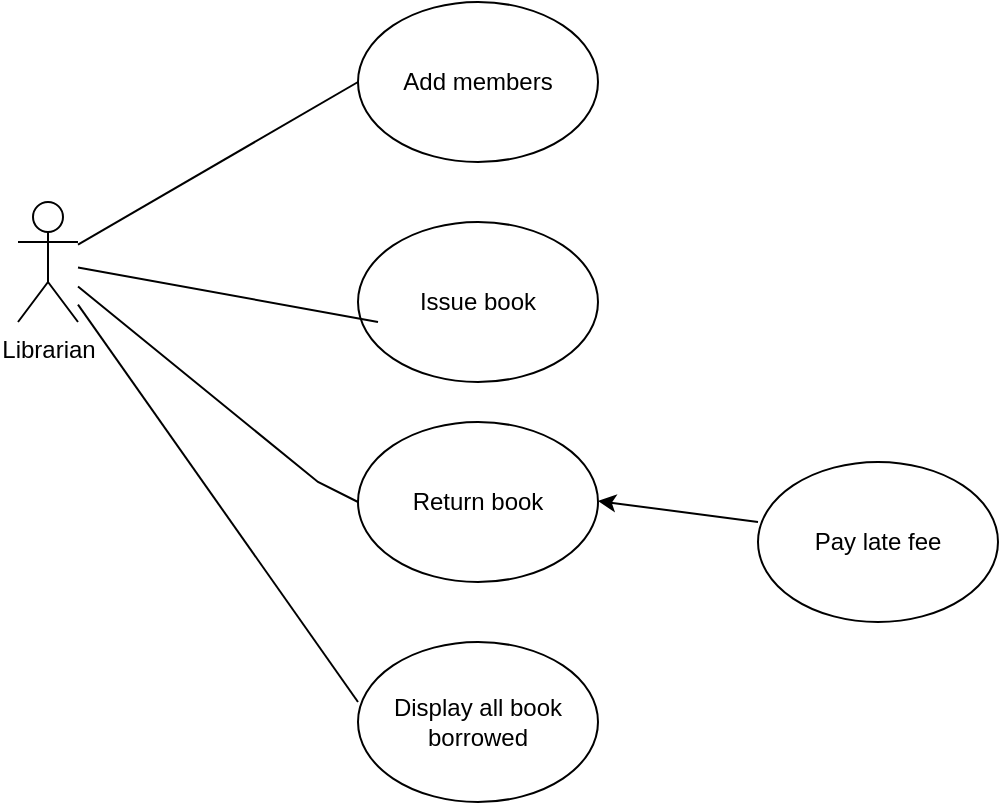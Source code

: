 <mxfile version="22.1.16" type="device">
  <diagram name="Page-1" id="KnO11QCJ4pQ3pqWEPkvM">
    <mxGraphModel dx="869" dy="510" grid="1" gridSize="10" guides="1" tooltips="1" connect="1" arrows="1" fold="1" page="1" pageScale="1" pageWidth="827" pageHeight="1169" math="0" shadow="0">
      <root>
        <mxCell id="0" />
        <mxCell id="1" parent="0" />
        <mxCell id="deMX5QFm6ayM9yif3RuG-9" value="Librarian" style="shape=umlActor;verticalLabelPosition=bottom;verticalAlign=top;html=1;outlineConnect=0;" vertex="1" parent="1">
          <mxGeometry x="150" y="220" width="30" height="60" as="geometry" />
        </mxCell>
        <mxCell id="deMX5QFm6ayM9yif3RuG-10" value="Add members" style="ellipse;whiteSpace=wrap;html=1;" vertex="1" parent="1">
          <mxGeometry x="320" y="120" width="120" height="80" as="geometry" />
        </mxCell>
        <mxCell id="deMX5QFm6ayM9yif3RuG-11" value="Issue book" style="ellipse;whiteSpace=wrap;html=1;" vertex="1" parent="1">
          <mxGeometry x="320" y="230" width="120" height="80" as="geometry" />
        </mxCell>
        <mxCell id="deMX5QFm6ayM9yif3RuG-12" value="Return book" style="ellipse;whiteSpace=wrap;html=1;" vertex="1" parent="1">
          <mxGeometry x="320" y="330" width="120" height="80" as="geometry" />
        </mxCell>
        <mxCell id="deMX5QFm6ayM9yif3RuG-13" value="Display all book borrowed" style="ellipse;whiteSpace=wrap;html=1;" vertex="1" parent="1">
          <mxGeometry x="320" y="440" width="120" height="80" as="geometry" />
        </mxCell>
        <mxCell id="deMX5QFm6ayM9yif3RuG-14" value="Pay late fee" style="ellipse;whiteSpace=wrap;html=1;" vertex="1" parent="1">
          <mxGeometry x="520" y="350" width="120" height="80" as="geometry" />
        </mxCell>
        <mxCell id="deMX5QFm6ayM9yif3RuG-15" value="" style="endArrow=classic;html=1;rounded=0;" edge="1" parent="1">
          <mxGeometry width="50" height="50" relative="1" as="geometry">
            <mxPoint x="520" y="380" as="sourcePoint" />
            <mxPoint x="440" y="369.5" as="targetPoint" />
          </mxGeometry>
        </mxCell>
        <mxCell id="deMX5QFm6ayM9yif3RuG-16" value="" style="endArrow=none;html=1;rounded=0;" edge="1" parent="1" source="deMX5QFm6ayM9yif3RuG-9">
          <mxGeometry width="50" height="50" relative="1" as="geometry">
            <mxPoint x="190" y="260" as="sourcePoint" />
            <mxPoint x="330" y="280" as="targetPoint" />
          </mxGeometry>
        </mxCell>
        <mxCell id="deMX5QFm6ayM9yif3RuG-17" value="" style="endArrow=none;html=1;rounded=0;" edge="1" parent="1" source="deMX5QFm6ayM9yif3RuG-9">
          <mxGeometry width="50" height="50" relative="1" as="geometry">
            <mxPoint x="190" y="230" as="sourcePoint" />
            <mxPoint x="320" y="160" as="targetPoint" />
          </mxGeometry>
        </mxCell>
        <mxCell id="deMX5QFm6ayM9yif3RuG-18" value="" style="endArrow=none;html=1;rounded=0;" edge="1" parent="1" source="deMX5QFm6ayM9yif3RuG-9">
          <mxGeometry width="50" height="50" relative="1" as="geometry">
            <mxPoint x="270" y="520" as="sourcePoint" />
            <mxPoint x="320" y="470" as="targetPoint" />
          </mxGeometry>
        </mxCell>
        <mxCell id="deMX5QFm6ayM9yif3RuG-19" value="" style="endArrow=none;html=1;rounded=0;" edge="1" parent="1" source="deMX5QFm6ayM9yif3RuG-9">
          <mxGeometry width="50" height="50" relative="1" as="geometry">
            <mxPoint x="230" y="460" as="sourcePoint" />
            <mxPoint x="320" y="370" as="targetPoint" />
            <Array as="points">
              <mxPoint x="300" y="360" />
            </Array>
          </mxGeometry>
        </mxCell>
      </root>
    </mxGraphModel>
  </diagram>
</mxfile>
